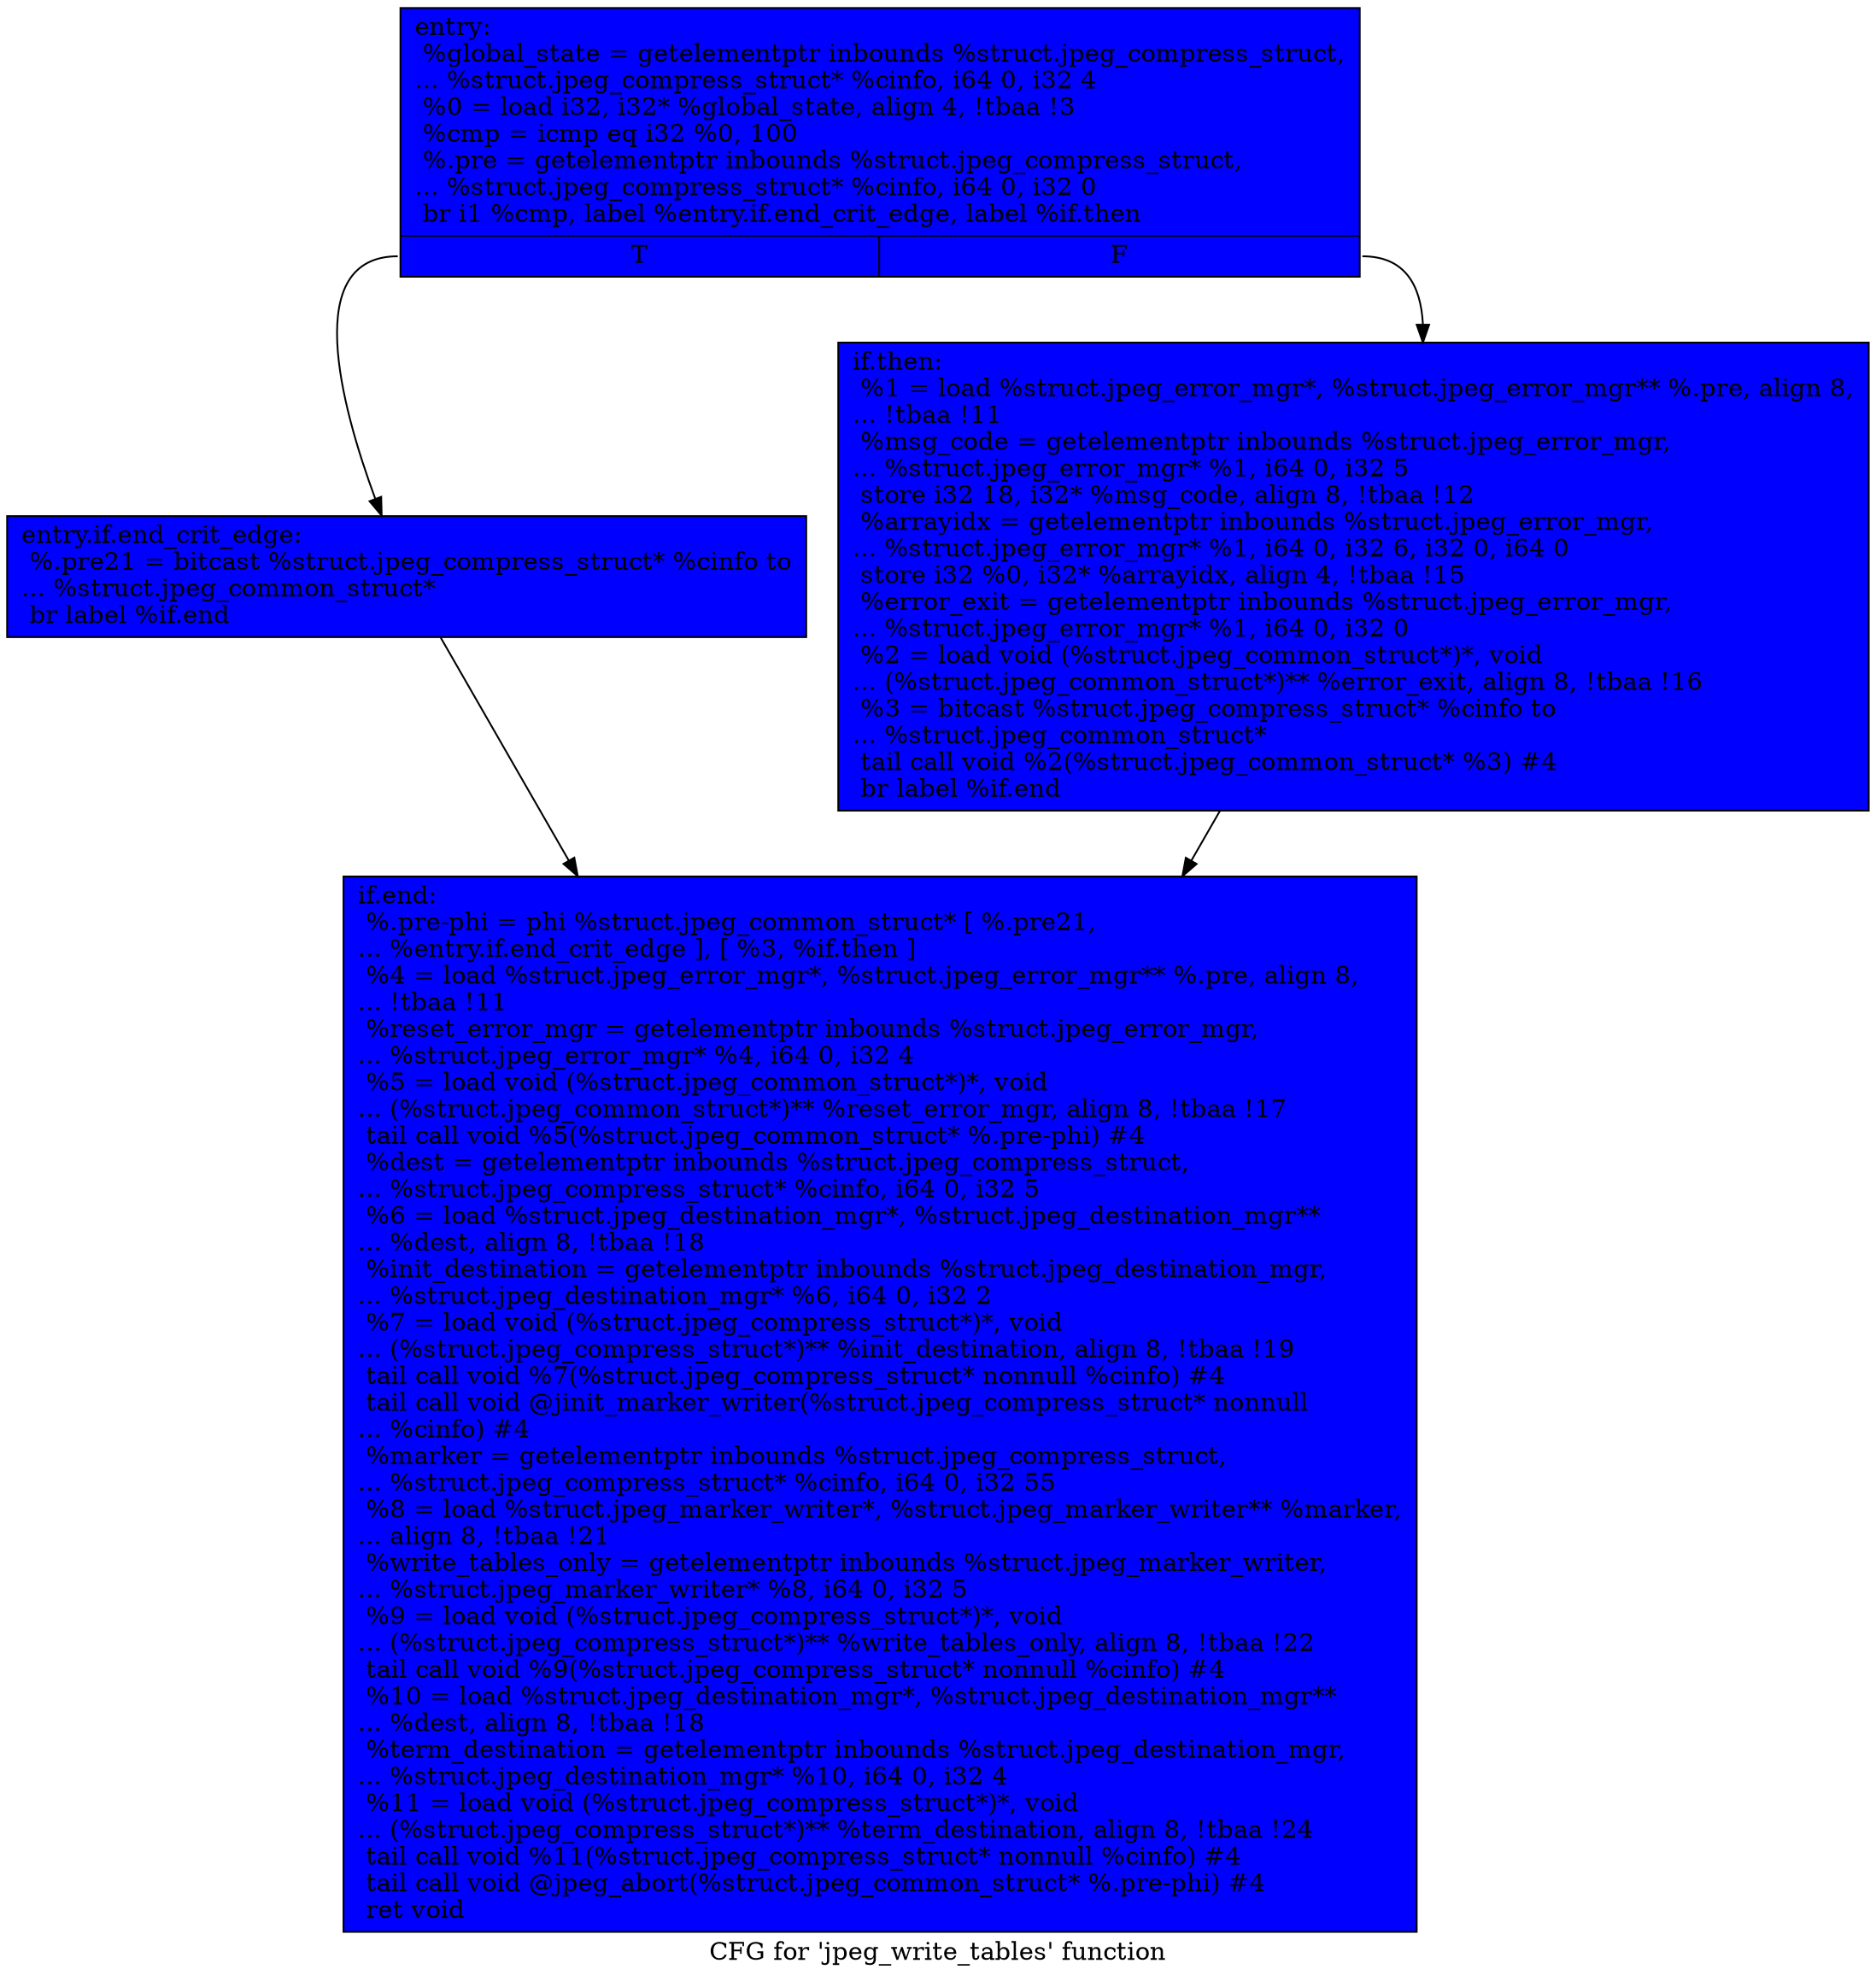 digraph "CFG for 'jpeg_write_tables' function" {
	label="CFG for 'jpeg_write_tables' function";

	Node0x6738890 [shape=record, style = filled, fillcolor = blue, label="{entry:\l  %global_state = getelementptr inbounds %struct.jpeg_compress_struct,\l... %struct.jpeg_compress_struct* %cinfo, i64 0, i32 4\l  %0 = load i32, i32* %global_state, align 4, !tbaa !3\l  %cmp = icmp eq i32 %0, 100\l  %.pre = getelementptr inbounds %struct.jpeg_compress_struct,\l... %struct.jpeg_compress_struct* %cinfo, i64 0, i32 0\l  br i1 %cmp, label %entry.if.end_crit_edge, label %if.then\l|{<s0>T|<s1>F}}"];
	Node0x6738890:s0 -> Node0x6738b70;
	Node0x6738890:s1 -> Node0x6738c70;
	Node0x6738b70 [shape=record, style = filled, fillcolor = blue, label="{entry.if.end_crit_edge:                           \l  %.pre21 = bitcast %struct.jpeg_compress_struct* %cinfo to\l... %struct.jpeg_common_struct*\l  br label %if.end\l}"];
	Node0x6738b70 -> Node0x6738dd0;
	Node0x6738c70 [shape=record, style = filled, fillcolor = blue, label="{if.then:                                          \l  %1 = load %struct.jpeg_error_mgr*, %struct.jpeg_error_mgr** %.pre, align 8,\l... !tbaa !11\l  %msg_code = getelementptr inbounds %struct.jpeg_error_mgr,\l... %struct.jpeg_error_mgr* %1, i64 0, i32 5\l  store i32 18, i32* %msg_code, align 8, !tbaa !12\l  %arrayidx = getelementptr inbounds %struct.jpeg_error_mgr,\l... %struct.jpeg_error_mgr* %1, i64 0, i32 6, i32 0, i64 0\l  store i32 %0, i32* %arrayidx, align 4, !tbaa !15\l  %error_exit = getelementptr inbounds %struct.jpeg_error_mgr,\l... %struct.jpeg_error_mgr* %1, i64 0, i32 0\l  %2 = load void (%struct.jpeg_common_struct*)*, void\l... (%struct.jpeg_common_struct*)** %error_exit, align 8, !tbaa !16\l  %3 = bitcast %struct.jpeg_compress_struct* %cinfo to\l... %struct.jpeg_common_struct*\l  tail call void %2(%struct.jpeg_common_struct* %3) #4\l  br label %if.end\l}"];
	Node0x6738c70 -> Node0x6738dd0;
	Node0x6738dd0 [shape=record, style = filled, fillcolor = blue, label="{if.end:                                           \l  %.pre-phi = phi %struct.jpeg_common_struct* [ %.pre21,\l... %entry.if.end_crit_edge ], [ %3, %if.then ]\l  %4 = load %struct.jpeg_error_mgr*, %struct.jpeg_error_mgr** %.pre, align 8,\l... !tbaa !11\l  %reset_error_mgr = getelementptr inbounds %struct.jpeg_error_mgr,\l... %struct.jpeg_error_mgr* %4, i64 0, i32 4\l  %5 = load void (%struct.jpeg_common_struct*)*, void\l... (%struct.jpeg_common_struct*)** %reset_error_mgr, align 8, !tbaa !17\l  tail call void %5(%struct.jpeg_common_struct* %.pre-phi) #4\l  %dest = getelementptr inbounds %struct.jpeg_compress_struct,\l... %struct.jpeg_compress_struct* %cinfo, i64 0, i32 5\l  %6 = load %struct.jpeg_destination_mgr*, %struct.jpeg_destination_mgr**\l... %dest, align 8, !tbaa !18\l  %init_destination = getelementptr inbounds %struct.jpeg_destination_mgr,\l... %struct.jpeg_destination_mgr* %6, i64 0, i32 2\l  %7 = load void (%struct.jpeg_compress_struct*)*, void\l... (%struct.jpeg_compress_struct*)** %init_destination, align 8, !tbaa !19\l  tail call void %7(%struct.jpeg_compress_struct* nonnull %cinfo) #4\l  tail call void @jinit_marker_writer(%struct.jpeg_compress_struct* nonnull\l... %cinfo) #4\l  %marker = getelementptr inbounds %struct.jpeg_compress_struct,\l... %struct.jpeg_compress_struct* %cinfo, i64 0, i32 55\l  %8 = load %struct.jpeg_marker_writer*, %struct.jpeg_marker_writer** %marker,\l... align 8, !tbaa !21\l  %write_tables_only = getelementptr inbounds %struct.jpeg_marker_writer,\l... %struct.jpeg_marker_writer* %8, i64 0, i32 5\l  %9 = load void (%struct.jpeg_compress_struct*)*, void\l... (%struct.jpeg_compress_struct*)** %write_tables_only, align 8, !tbaa !22\l  tail call void %9(%struct.jpeg_compress_struct* nonnull %cinfo) #4\l  %10 = load %struct.jpeg_destination_mgr*, %struct.jpeg_destination_mgr**\l... %dest, align 8, !tbaa !18\l  %term_destination = getelementptr inbounds %struct.jpeg_destination_mgr,\l... %struct.jpeg_destination_mgr* %10, i64 0, i32 4\l  %11 = load void (%struct.jpeg_compress_struct*)*, void\l... (%struct.jpeg_compress_struct*)** %term_destination, align 8, !tbaa !24\l  tail call void %11(%struct.jpeg_compress_struct* nonnull %cinfo) #4\l  tail call void @jpeg_abort(%struct.jpeg_common_struct* %.pre-phi) #4\l  ret void\l}"];
}
